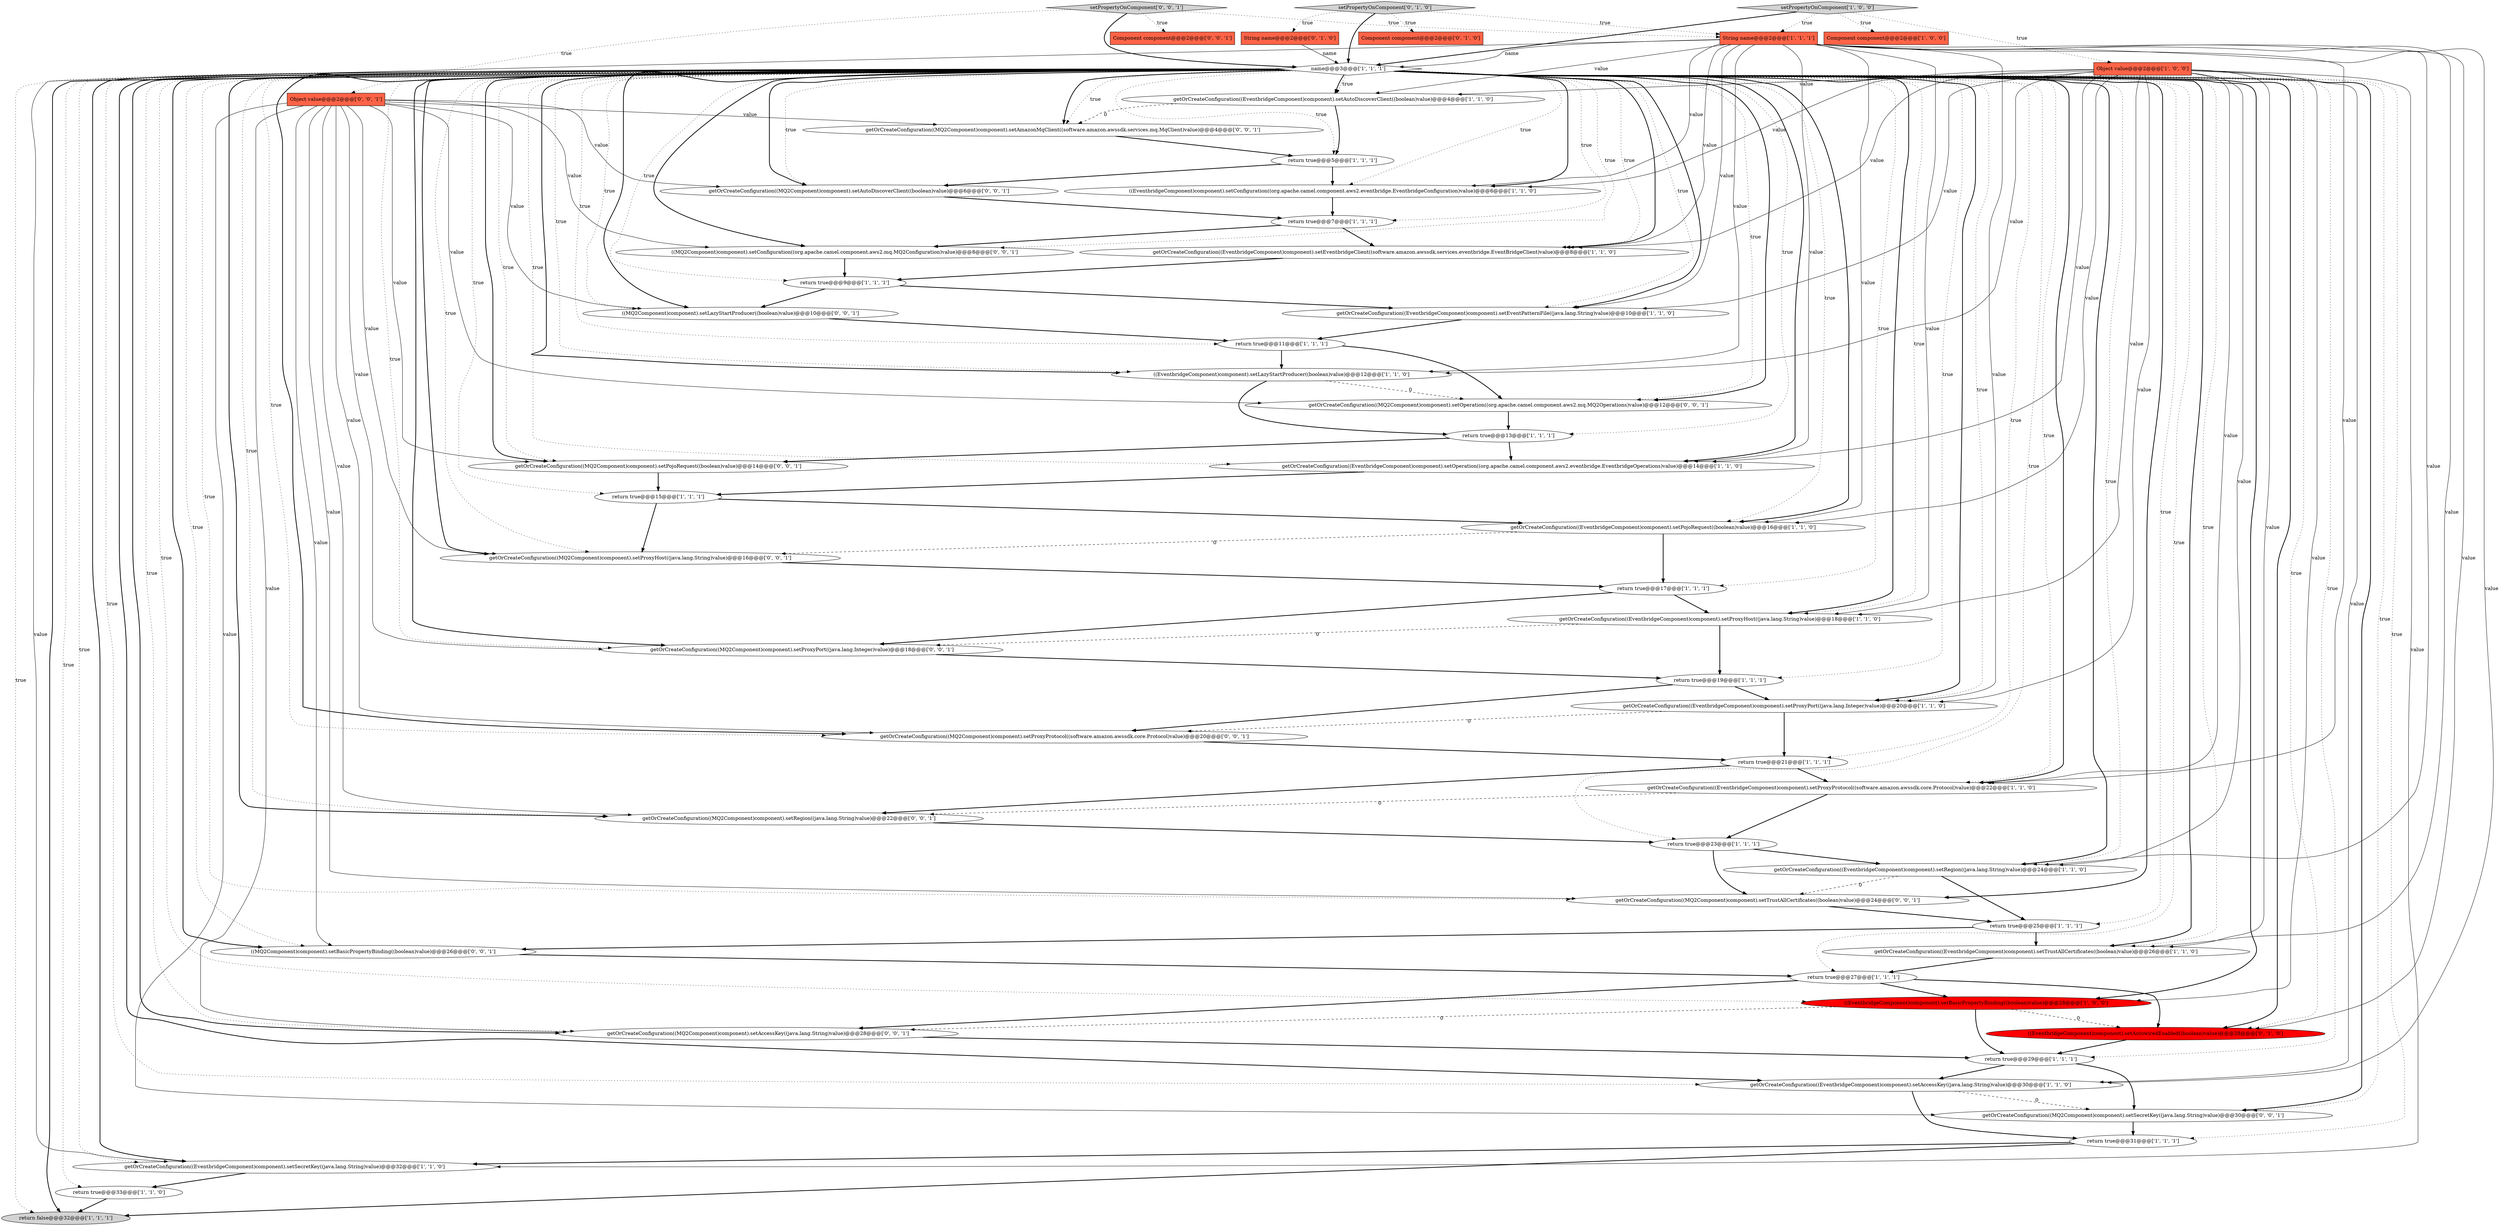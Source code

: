 digraph {
19 [style = filled, label = "getOrCreateConfiguration((EventbridgeComponent)component).setAccessKey((java.lang.String)value)@@@30@@@['1', '1', '0']", fillcolor = white, shape = ellipse image = "AAA0AAABBB1BBB"];
33 [style = filled, label = "((EventbridgeComponent)component).setLazyStartProducer((boolean)value)@@@12@@@['1', '1', '0']", fillcolor = white, shape = ellipse image = "AAA0AAABBB1BBB"];
35 [style = filled, label = "getOrCreateConfiguration((EventbridgeComponent)component).setSecretKey((java.lang.String)value)@@@32@@@['1', '1', '0']", fillcolor = white, shape = ellipse image = "AAA0AAABBB1BBB"];
53 [style = filled, label = "getOrCreateConfiguration((MQ2Component)component).setProxyProtocol((software.amazon.awssdk.core.Protocol)value)@@@20@@@['0', '0', '1']", fillcolor = white, shape = ellipse image = "AAA0AAABBB3BBB"];
36 [style = filled, label = "setPropertyOnComponent['0', '1', '0']", fillcolor = lightgray, shape = diamond image = "AAA0AAABBB2BBB"];
54 [style = filled, label = "getOrCreateConfiguration((MQ2Component)component).setTrustAllCertificates((boolean)value)@@@24@@@['0', '0', '1']", fillcolor = white, shape = ellipse image = "AAA0AAABBB3BBB"];
25 [style = filled, label = "((EventbridgeComponent)component).setBasicPropertyBinding((boolean)value)@@@28@@@['1', '0', '0']", fillcolor = red, shape = ellipse image = "AAA1AAABBB1BBB"];
13 [style = filled, label = "name@@@3@@@['1', '1', '1']", fillcolor = white, shape = diamond image = "AAA0AAABBB1BBB"];
42 [style = filled, label = "getOrCreateConfiguration((MQ2Component)component).setProxyHost((java.lang.String)value)@@@16@@@['0', '0', '1']", fillcolor = white, shape = ellipse image = "AAA0AAABBB3BBB"];
24 [style = filled, label = "String name@@@2@@@['1', '1', '1']", fillcolor = tomato, shape = box image = "AAA0AAABBB1BBB"];
18 [style = filled, label = "return true@@@29@@@['1', '1', '1']", fillcolor = white, shape = ellipse image = "AAA0AAABBB1BBB"];
12 [style = filled, label = "Component component@@@2@@@['1', '0', '0']", fillcolor = tomato, shape = box image = "AAA0AAABBB1BBB"];
16 [style = filled, label = "getOrCreateConfiguration((EventbridgeComponent)component).setProxyPort((java.lang.Integer)value)@@@20@@@['1', '1', '0']", fillcolor = white, shape = ellipse image = "AAA0AAABBB1BBB"];
29 [style = filled, label = "return true@@@9@@@['1', '1', '1']", fillcolor = white, shape = ellipse image = "AAA0AAABBB1BBB"];
17 [style = filled, label = "getOrCreateConfiguration((EventbridgeComponent)component).setRegion((java.lang.String)value)@@@24@@@['1', '1', '0']", fillcolor = white, shape = ellipse image = "AAA0AAABBB1BBB"];
32 [style = filled, label = "return true@@@25@@@['1', '1', '1']", fillcolor = white, shape = ellipse image = "AAA0AAABBB1BBB"];
55 [style = filled, label = "getOrCreateConfiguration((MQ2Component)component).setRegion((java.lang.String)value)@@@22@@@['0', '0', '1']", fillcolor = white, shape = ellipse image = "AAA0AAABBB3BBB"];
11 [style = filled, label = "getOrCreateConfiguration((EventbridgeComponent)component).setProxyHost((java.lang.String)value)@@@18@@@['1', '1', '0']", fillcolor = white, shape = ellipse image = "AAA0AAABBB1BBB"];
52 [style = filled, label = "getOrCreateConfiguration((MQ2Component)component).setProxyPort((java.lang.Integer)value)@@@18@@@['0', '0', '1']", fillcolor = white, shape = ellipse image = "AAA0AAABBB3BBB"];
37 [style = filled, label = "((EventbridgeComponent)component).setAutowiredEnabled((boolean)value)@@@28@@@['0', '1', '0']", fillcolor = red, shape = ellipse image = "AAA1AAABBB2BBB"];
56 [style = filled, label = "getOrCreateConfiguration((MQ2Component)component).setPojoRequest((boolean)value)@@@14@@@['0', '0', '1']", fillcolor = white, shape = ellipse image = "AAA0AAABBB3BBB"];
47 [style = filled, label = "setPropertyOnComponent['0', '0', '1']", fillcolor = lightgray, shape = diamond image = "AAA0AAABBB3BBB"];
38 [style = filled, label = "String name@@@2@@@['0', '1', '0']", fillcolor = tomato, shape = box image = "AAA0AAABBB2BBB"];
0 [style = filled, label = "return true@@@21@@@['1', '1', '1']", fillcolor = white, shape = ellipse image = "AAA0AAABBB1BBB"];
28 [style = filled, label = "getOrCreateConfiguration((EventbridgeComponent)component).setEventbridgeClient((software.amazon.awssdk.services.eventbridge.EventBridgeClient)value)@@@8@@@['1', '1', '0']", fillcolor = white, shape = ellipse image = "AAA0AAABBB1BBB"];
22 [style = filled, label = "return true@@@19@@@['1', '1', '1']", fillcolor = white, shape = ellipse image = "AAA0AAABBB1BBB"];
4 [style = filled, label = "getOrCreateConfiguration((EventbridgeComponent)component).setPojoRequest((boolean)value)@@@16@@@['1', '1', '0']", fillcolor = white, shape = ellipse image = "AAA0AAABBB1BBB"];
51 [style = filled, label = "getOrCreateConfiguration((MQ2Component)component).setOperation((org.apache.camel.component.aws2.mq.MQ2Operations)value)@@@12@@@['0', '0', '1']", fillcolor = white, shape = ellipse image = "AAA0AAABBB3BBB"];
45 [style = filled, label = "Object value@@@2@@@['0', '0', '1']", fillcolor = tomato, shape = box image = "AAA0AAABBB3BBB"];
21 [style = filled, label = "getOrCreateConfiguration((EventbridgeComponent)component).setOperation((org.apache.camel.component.aws2.eventbridge.EventbridgeOperations)value)@@@14@@@['1', '1', '0']", fillcolor = white, shape = ellipse image = "AAA0AAABBB1BBB"];
5 [style = filled, label = "return false@@@32@@@['1', '1', '1']", fillcolor = lightgray, shape = ellipse image = "AAA0AAABBB1BBB"];
48 [style = filled, label = "getOrCreateConfiguration((MQ2Component)component).setAmazonMqClient((software.amazon.awssdk.services.mq.MqClient)value)@@@4@@@['0', '0', '1']", fillcolor = white, shape = ellipse image = "AAA0AAABBB3BBB"];
15 [style = filled, label = "return true@@@31@@@['1', '1', '1']", fillcolor = white, shape = ellipse image = "AAA0AAABBB1BBB"];
9 [style = filled, label = "return true@@@33@@@['1', '1', '0']", fillcolor = white, shape = ellipse image = "AAA0AAABBB1BBB"];
23 [style = filled, label = "return true@@@17@@@['1', '1', '1']", fillcolor = white, shape = ellipse image = "AAA0AAABBB1BBB"];
31 [style = filled, label = "getOrCreateConfiguration((EventbridgeComponent)component).setTrustAllCertificates((boolean)value)@@@26@@@['1', '1', '0']", fillcolor = white, shape = ellipse image = "AAA0AAABBB1BBB"];
20 [style = filled, label = "return true@@@13@@@['1', '1', '1']", fillcolor = white, shape = ellipse image = "AAA0AAABBB1BBB"];
30 [style = filled, label = "return true@@@15@@@['1', '1', '1']", fillcolor = white, shape = ellipse image = "AAA0AAABBB1BBB"];
43 [style = filled, label = "getOrCreateConfiguration((MQ2Component)component).setSecretKey((java.lang.String)value)@@@30@@@['0', '0', '1']", fillcolor = white, shape = ellipse image = "AAA0AAABBB3BBB"];
46 [style = filled, label = "((MQ2Component)component).setBasicPropertyBinding((boolean)value)@@@26@@@['0', '0', '1']", fillcolor = white, shape = ellipse image = "AAA0AAABBB3BBB"];
39 [style = filled, label = "Component component@@@2@@@['0', '1', '0']", fillcolor = tomato, shape = box image = "AAA0AAABBB2BBB"];
49 [style = filled, label = "getOrCreateConfiguration((MQ2Component)component).setAccessKey((java.lang.String)value)@@@28@@@['0', '0', '1']", fillcolor = white, shape = ellipse image = "AAA0AAABBB3BBB"];
6 [style = filled, label = "Object value@@@2@@@['1', '0', '0']", fillcolor = tomato, shape = box image = "AAA0AAABBB1BBB"];
50 [style = filled, label = "((MQ2Component)component).setConfiguration((org.apache.camel.component.aws2.mq.MQ2Configuration)value)@@@8@@@['0', '0', '1']", fillcolor = white, shape = ellipse image = "AAA0AAABBB3BBB"];
8 [style = filled, label = "setPropertyOnComponent['1', '0', '0']", fillcolor = lightgray, shape = diamond image = "AAA0AAABBB1BBB"];
7 [style = filled, label = "getOrCreateConfiguration((EventbridgeComponent)component).setEventPatternFile((java.lang.String)value)@@@10@@@['1', '1', '0']", fillcolor = white, shape = ellipse image = "AAA0AAABBB1BBB"];
34 [style = filled, label = "return true@@@23@@@['1', '1', '1']", fillcolor = white, shape = ellipse image = "AAA0AAABBB1BBB"];
27 [style = filled, label = "return true@@@5@@@['1', '1', '1']", fillcolor = white, shape = ellipse image = "AAA0AAABBB1BBB"];
10 [style = filled, label = "return true@@@7@@@['1', '1', '1']", fillcolor = white, shape = ellipse image = "AAA0AAABBB1BBB"];
1 [style = filled, label = "((EventbridgeComponent)component).setConfiguration((org.apache.camel.component.aws2.eventbridge.EventbridgeConfiguration)value)@@@6@@@['1', '1', '0']", fillcolor = white, shape = ellipse image = "AAA0AAABBB1BBB"];
26 [style = filled, label = "return true@@@27@@@['1', '1', '1']", fillcolor = white, shape = ellipse image = "AAA0AAABBB1BBB"];
44 [style = filled, label = "getOrCreateConfiguration((MQ2Component)component).setAutoDiscoverClient((boolean)value)@@@6@@@['0', '0', '1']", fillcolor = white, shape = ellipse image = "AAA0AAABBB3BBB"];
2 [style = filled, label = "return true@@@11@@@['1', '1', '1']", fillcolor = white, shape = ellipse image = "AAA0AAABBB1BBB"];
41 [style = filled, label = "((MQ2Component)component).setLazyStartProducer((boolean)value)@@@10@@@['0', '0', '1']", fillcolor = white, shape = ellipse image = "AAA0AAABBB3BBB"];
14 [style = filled, label = "getOrCreateConfiguration((EventbridgeComponent)component).setAutoDiscoverClient((boolean)value)@@@4@@@['1', '1', '0']", fillcolor = white, shape = ellipse image = "AAA0AAABBB1BBB"];
3 [style = filled, label = "getOrCreateConfiguration((EventbridgeComponent)component).setProxyProtocol((software.amazon.awssdk.core.Protocol)value)@@@22@@@['1', '1', '0']", fillcolor = white, shape = ellipse image = "AAA0AAABBB1BBB"];
40 [style = filled, label = "Component component@@@2@@@['0', '0', '1']", fillcolor = tomato, shape = box image = "AAA0AAABBB3BBB"];
42->23 [style = bold, label=""];
16->0 [style = bold, label=""];
13->49 [style = dotted, label="true"];
6->31 [style = solid, label="value"];
56->30 [style = bold, label=""];
13->28 [style = dotted, label="true"];
24->11 [style = solid, label="value"];
13->27 [style = dotted, label="true"];
13->55 [style = bold, label=""];
13->51 [style = dotted, label="true"];
2->51 [style = bold, label=""];
13->41 [style = dotted, label="true"];
24->33 [style = solid, label="value"];
13->20 [style = dotted, label="true"];
27->44 [style = bold, label=""];
13->5 [style = dotted, label="true"];
13->49 [style = bold, label=""];
24->16 [style = solid, label="value"];
21->30 [style = bold, label=""];
13->10 [style = dotted, label="true"];
48->27 [style = bold, label=""];
36->38 [style = dotted, label="true"];
24->35 [style = solid, label="value"];
45->43 [style = solid, label="value"];
24->17 [style = solid, label="value"];
45->42 [style = solid, label="value"];
13->35 [style = dotted, label="true"];
13->1 [style = bold, label=""];
6->4 [style = solid, label="value"];
3->34 [style = bold, label=""];
13->51 [style = bold, label=""];
13->17 [style = bold, label=""];
6->14 [style = solid, label="value"];
45->48 [style = solid, label="value"];
36->39 [style = dotted, label="true"];
13->21 [style = dotted, label="true"];
23->52 [style = bold, label=""];
34->17 [style = bold, label=""];
9->5 [style = bold, label=""];
55->34 [style = bold, label=""];
13->46 [style = bold, label=""];
13->50 [style = dotted, label="true"];
13->15 [style = dotted, label="true"];
13->37 [style = dotted, label="true"];
25->37 [style = dashed, label="0"];
24->13 [style = solid, label="name"];
13->31 [style = bold, label=""];
19->15 [style = bold, label=""];
6->21 [style = solid, label="value"];
36->24 [style = dotted, label="true"];
13->14 [style = bold, label=""];
13->4 [style = dotted, label="true"];
13->44 [style = dotted, label="true"];
13->9 [style = dotted, label="true"];
10->50 [style = bold, label=""];
0->3 [style = bold, label=""];
13->25 [style = bold, label=""];
50->29 [style = bold, label=""];
13->17 [style = dotted, label="true"];
45->51 [style = solid, label="value"];
24->21 [style = solid, label="value"];
13->3 [style = dotted, label="true"];
13->25 [style = dotted, label="true"];
6->1 [style = solid, label="value"];
6->33 [style = solid, label="value"];
45->52 [style = solid, label="value"];
30->42 [style = bold, label=""];
18->19 [style = bold, label=""];
26->49 [style = bold, label=""];
13->19 [style = dotted, label="true"];
34->54 [style = bold, label=""];
13->7 [style = dotted, label="true"];
6->7 [style = solid, label="value"];
33->51 [style = dashed, label="0"];
41->2 [style = bold, label=""];
13->11 [style = bold, label=""];
13->16 [style = bold, label=""];
15->35 [style = bold, label=""];
24->19 [style = solid, label="value"];
13->23 [style = dotted, label="true"];
3->55 [style = dashed, label="0"];
13->32 [style = dotted, label="true"];
13->37 [style = bold, label=""];
24->3 [style = solid, label="value"];
13->55 [style = dotted, label="true"];
13->46 [style = dotted, label="true"];
8->12 [style = dotted, label="true"];
13->22 [style = dotted, label="true"];
13->0 [style = dotted, label="true"];
7->2 [style = bold, label=""];
13->29 [style = dotted, label="true"];
13->43 [style = bold, label=""];
49->18 [style = bold, label=""];
24->37 [style = solid, label="value"];
13->5 [style = bold, label=""];
2->33 [style = bold, label=""];
11->52 [style = dashed, label="0"];
26->37 [style = bold, label=""];
13->28 [style = bold, label=""];
6->16 [style = solid, label="value"];
45->53 [style = solid, label="value"];
32->31 [style = bold, label=""];
4->23 [style = bold, label=""];
13->52 [style = dotted, label="true"];
13->34 [style = dotted, label="true"];
28->29 [style = bold, label=""];
13->16 [style = dotted, label="true"];
13->18 [style = dotted, label="true"];
32->46 [style = bold, label=""];
13->42 [style = bold, label=""];
22->16 [style = bold, label=""];
35->9 [style = bold, label=""];
13->26 [style = dotted, label="true"];
13->54 [style = bold, label=""];
25->18 [style = bold, label=""];
13->53 [style = dotted, label="true"];
13->48 [style = bold, label=""];
24->4 [style = solid, label="value"];
25->49 [style = dashed, label="0"];
52->22 [style = bold, label=""];
16->53 [style = dashed, label="0"];
47->13 [style = bold, label=""];
51->20 [style = bold, label=""];
8->24 [style = dotted, label="true"];
45->50 [style = solid, label="value"];
13->50 [style = bold, label=""];
13->41 [style = bold, label=""];
13->2 [style = dotted, label="true"];
6->17 [style = solid, label="value"];
24->1 [style = solid, label="value"];
31->26 [style = bold, label=""];
13->19 [style = bold, label=""];
6->28 [style = solid, label="value"];
13->30 [style = dotted, label="true"];
45->49 [style = solid, label="value"];
36->13 [style = bold, label=""];
8->6 [style = dotted, label="true"];
13->33 [style = dotted, label="true"];
6->35 [style = solid, label="value"];
45->55 [style = solid, label="value"];
11->22 [style = bold, label=""];
13->11 [style = dotted, label="true"];
24->14 [style = solid, label="value"];
6->11 [style = solid, label="value"];
14->27 [style = bold, label=""];
23->11 [style = bold, label=""];
13->14 [style = dotted, label="true"];
13->52 [style = bold, label=""];
45->56 [style = solid, label="value"];
45->44 [style = solid, label="value"];
8->13 [style = bold, label=""];
53->0 [style = bold, label=""];
27->1 [style = bold, label=""];
10->28 [style = bold, label=""];
33->20 [style = bold, label=""];
20->56 [style = bold, label=""];
13->53 [style = bold, label=""];
6->3 [style = solid, label="value"];
14->48 [style = dashed, label="0"];
29->41 [style = bold, label=""];
26->25 [style = bold, label=""];
13->44 [style = bold, label=""];
24->7 [style = solid, label="value"];
47->45 [style = dotted, label="true"];
44->10 [style = bold, label=""];
24->31 [style = solid, label="value"];
24->28 [style = solid, label="value"];
13->42 [style = dotted, label="true"];
17->32 [style = bold, label=""];
13->43 [style = dotted, label="true"];
15->5 [style = bold, label=""];
6->19 [style = solid, label="value"];
20->21 [style = bold, label=""];
45->46 [style = solid, label="value"];
13->1 [style = dotted, label="true"];
13->31 [style = dotted, label="true"];
13->56 [style = bold, label=""];
22->53 [style = bold, label=""];
46->26 [style = bold, label=""];
13->3 [style = bold, label=""];
18->43 [style = bold, label=""];
43->15 [style = bold, label=""];
13->7 [style = bold, label=""];
30->4 [style = bold, label=""];
19->43 [style = dashed, label="0"];
0->55 [style = bold, label=""];
47->40 [style = dotted, label="true"];
38->13 [style = solid, label="name"];
4->42 [style = dashed, label="0"];
37->18 [style = bold, label=""];
29->7 [style = bold, label=""];
54->32 [style = bold, label=""];
13->56 [style = dotted, label="true"];
45->54 [style = solid, label="value"];
13->48 [style = dotted, label="true"];
6->25 [style = solid, label="value"];
13->33 [style = bold, label=""];
13->21 [style = bold, label=""];
1->10 [style = bold, label=""];
45->41 [style = solid, label="value"];
13->35 [style = bold, label=""];
47->24 [style = dotted, label="true"];
17->54 [style = dashed, label="0"];
13->54 [style = dotted, label="true"];
13->4 [style = bold, label=""];
}
